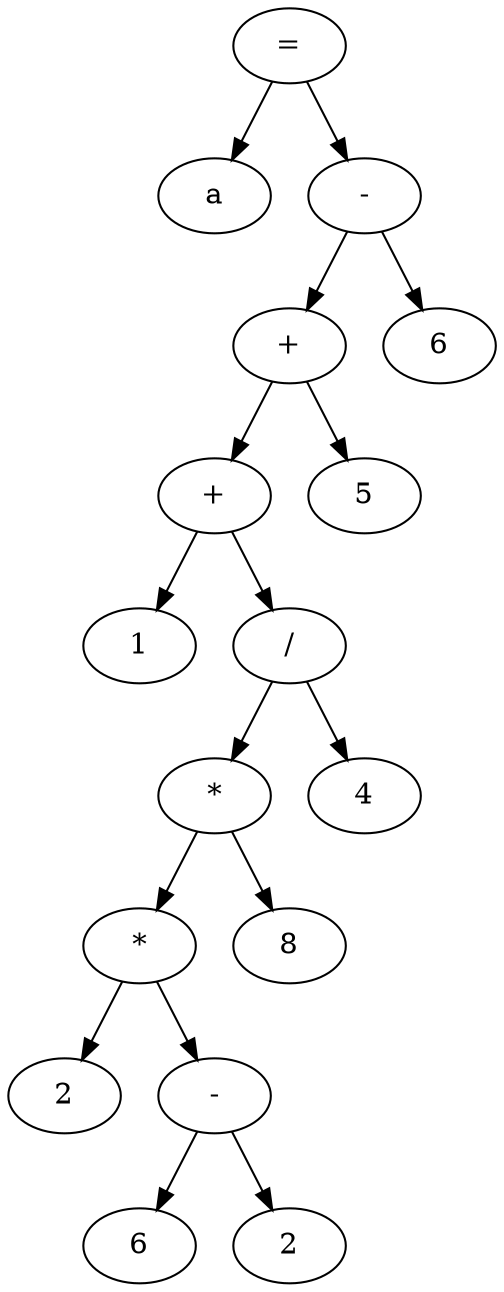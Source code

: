 digraph first2{
    1[label="="];
    2[label="a"];
    3[label="-"];
    4[label="+"];
    5[label="+"];
    6[label="1"];
    7[label="/"];
    8[label="*"];
    9[label="*"];
    10[label="2"];
    11[label="-"];
    12[label="6"];
    13[label="2"];
    14[label="8"];
    15[label="4"];
    16[label="5"];
    17[label="6"];

    1->2;
    5->6;
    9->10;
    11->12;
    11->13;
    9->11;
    8->9;
    8->14;
    7->8;
    7->15;
    5->7;
    4->5;
    4->16;
    3->4;
    3->17;
    1->3;

}